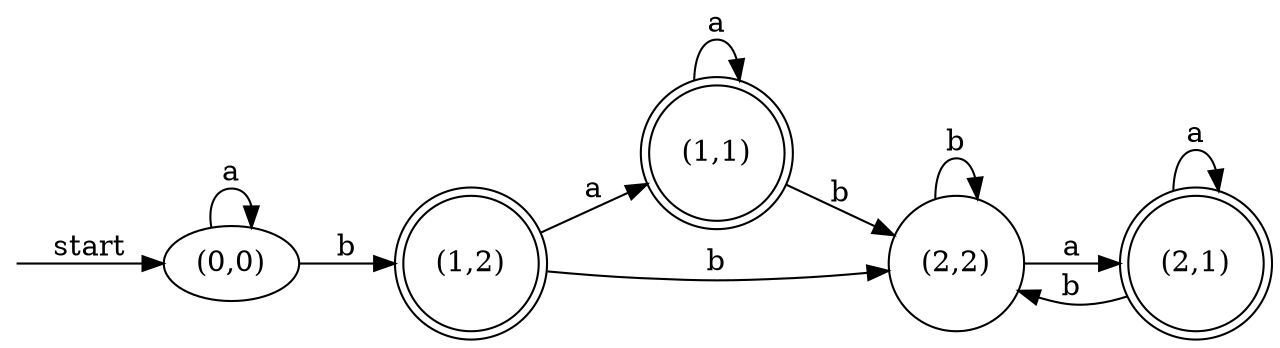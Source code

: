 digraph dfa {
    rankdir = LR;
    __start [style = invis, shape = point];
    __start -> "(0,0)" [ label = "start" ];
    node [shape = doublecircle]; "(1,2)" "(1,1)" "(2,1)"
    node [shape = circle];
    "(2,2)" -> "(2,1)" [ label = "a" ];
    "(2,2)" -> "(2,2)" [ label = "b" ];
    "(2,1)" -> "(2,1)" [ label = "a" ];
    "(2,1)" -> "(2,2)" [ label = "b" ];
    "(0,0)" -> "(0,0)" [ label = "a" ];
    "(0,0)" -> "(1,2)" [ label = "b" ];
    "(1,2)" -> "(1,1)" [ label = "a" ];
    "(1,2)" -> "(2,2)" [ label = "b" ];
    "(1,1)" -> "(1,1)" [ label = "a" ];
    "(1,1)" -> "(2,2)" [ label = "b" ];
}
